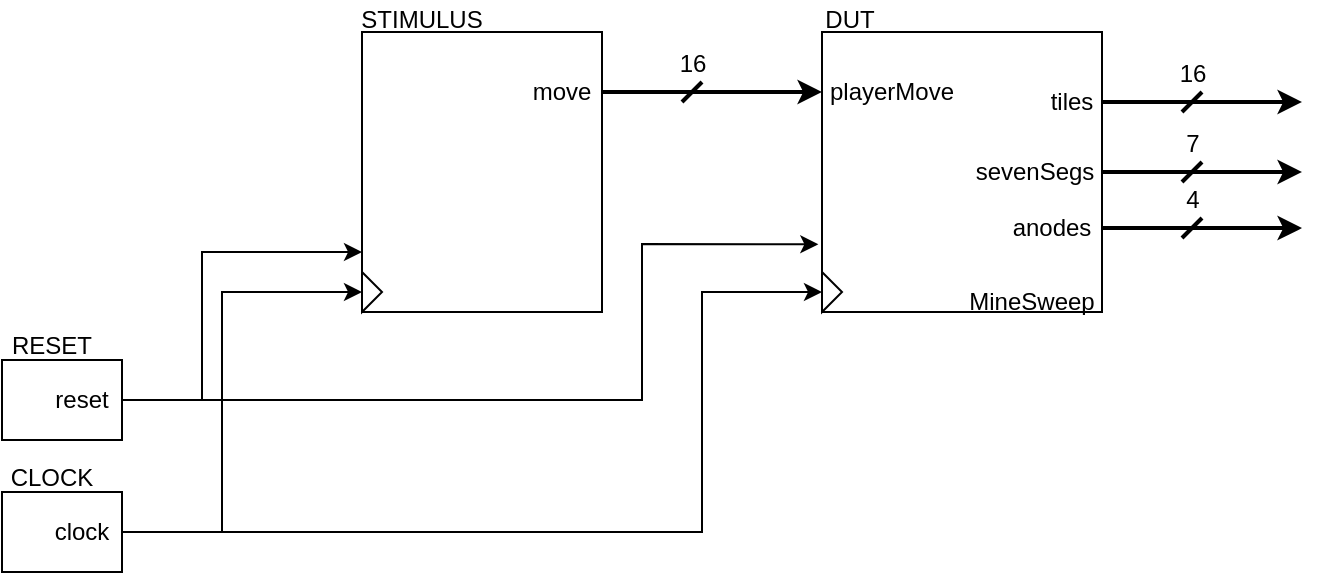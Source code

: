 <mxfile>
    <diagram id="NEm1ySskwOPiRhlZ9esV" name="Page-1">
        <mxGraphModel dx="749" dy="537" grid="1" gridSize="10" guides="1" tooltips="1" connect="1" arrows="1" fold="1" page="1" pageScale="1" pageWidth="1169" pageHeight="827" math="0" shadow="0">
            <root>
                <mxCell id="0"/>
                <mxCell id="1" parent="0"/>
                <mxCell id="2" value="" style="externalPins=0;recursiveResize=0;shadow=0;dashed=0;align=center;html=1;strokeWidth=1;shape=mxgraph.rtl.abstract.entity;container=1;collapsible=0;kind=sequential;drawPins=0;left=3;right=2;bottom=0;top=0;" parent="1" vertex="1">
                    <mxGeometry x="670" y="287" width="140" height="140" as="geometry"/>
                </mxCell>
                <mxCell id="11" value="playerMove" style="text;html=1;strokeColor=none;fillColor=none;align=center;verticalAlign=middle;whiteSpace=wrap;rounded=0;" parent="2" vertex="1">
                    <mxGeometry y="20" width="70" height="20" as="geometry"/>
                </mxCell>
                <mxCell id="15" value="" style="triangle;whiteSpace=wrap;html=1;" parent="2" vertex="1">
                    <mxGeometry y="120" width="10" height="20" as="geometry"/>
                </mxCell>
                <mxCell id="24" value="tiles" style="text;html=1;strokeColor=none;fillColor=none;align=center;verticalAlign=middle;whiteSpace=wrap;rounded=0;" parent="2" vertex="1">
                    <mxGeometry x="110" y="30" width="30" height="10" as="geometry"/>
                </mxCell>
                <mxCell id="35" value="DUT" style="text;html=1;strokeColor=none;fillColor=none;align=center;verticalAlign=middle;whiteSpace=wrap;rounded=0;strokeWidth=2;" parent="2" vertex="1">
                    <mxGeometry x="-6" y="-16" width="40" height="20" as="geometry"/>
                </mxCell>
                <mxCell id="36" value="MineSweep" style="text;html=1;strokeColor=none;fillColor=none;align=center;verticalAlign=middle;whiteSpace=wrap;rounded=0;strokeWidth=2;" parent="2" vertex="1">
                    <mxGeometry x="70" y="130" width="70" height="10" as="geometry"/>
                </mxCell>
                <mxCell id="39" value="sevenSegs" style="text;html=1;align=center;verticalAlign=middle;resizable=0;points=[];autosize=1;strokeColor=none;fillColor=none;" vertex="1" parent="2">
                    <mxGeometry x="66" y="55" width="80" height="30" as="geometry"/>
                </mxCell>
                <mxCell id="42" value="anodes" style="text;html=1;strokeColor=none;fillColor=none;align=center;verticalAlign=middle;whiteSpace=wrap;rounded=0;" vertex="1" parent="2">
                    <mxGeometry x="90" y="93" width="50" height="10" as="geometry"/>
                </mxCell>
                <mxCell id="3" value="" style="externalPins=0;recursiveResize=0;shadow=0;dashed=0;align=center;html=1;strokeWidth=1;shape=mxgraph.rtl.abstract.entity;container=1;collapsible=0;kind=sequential;drawPins=0;left=3;right=2;bottom=0;top=0;" parent="1" vertex="1">
                    <mxGeometry x="440" y="287" width="120" height="140" as="geometry"/>
                </mxCell>
                <mxCell id="14" value="" style="triangle;whiteSpace=wrap;html=1;" parent="3" vertex="1">
                    <mxGeometry y="120" width="10" height="20" as="geometry"/>
                </mxCell>
                <mxCell id="38" value="move" style="text;html=1;strokeColor=none;fillColor=none;align=center;verticalAlign=middle;whiteSpace=wrap;rounded=0;strokeWidth=2;" parent="3" vertex="1">
                    <mxGeometry x="80" y="26" width="40" height="8" as="geometry"/>
                </mxCell>
                <mxCell id="19" style="edgeStyle=none;rounded=0;html=1;exitX=0;exitY=0;exitDx=60;exitDy=20;exitPerimeter=0;entryX=0;entryY=0.786;entryDx=0;entryDy=0;entryPerimeter=0;" parent="1" source="4" target="3" edge="1">
                    <mxGeometry relative="1" as="geometry">
                        <Array as="points">
                            <mxPoint x="360" y="471"/>
                            <mxPoint x="360" y="397"/>
                        </Array>
                    </mxGeometry>
                </mxCell>
                <mxCell id="20" style="edgeStyle=none;rounded=0;html=1;exitX=0;exitY=0;exitDx=60;exitDy=20;exitPerimeter=0;entryX=-0.013;entryY=0.758;entryDx=0;entryDy=0;entryPerimeter=0;" parent="1" source="4" target="2" edge="1">
                    <mxGeometry relative="1" as="geometry">
                        <Array as="points">
                            <mxPoint x="580" y="471"/>
                            <mxPoint x="580" y="393"/>
                        </Array>
                    </mxGeometry>
                </mxCell>
                <mxCell id="4" value="" style="externalPins=0;recursiveResize=0;shadow=0;dashed=0;align=center;html=1;strokeWidth=1;shape=mxgraph.rtl.abstract.entity;container=1;collapsible=0;kind=sequential;drawPins=0;left=3;right=2;bottom=0;top=0;" parent="1" vertex="1">
                    <mxGeometry x="260" y="451" width="60" height="40" as="geometry"/>
                </mxCell>
                <mxCell id="21" value="reset" style="text;html=1;strokeColor=none;fillColor=none;align=center;verticalAlign=middle;whiteSpace=wrap;rounded=0;" parent="4" vertex="1">
                    <mxGeometry x="20" y="15" width="40" height="10" as="geometry"/>
                </mxCell>
                <mxCell id="16" style="edgeStyle=none;html=1;exitX=0;exitY=0;exitDx=60;exitDy=20;exitPerimeter=0;entryX=0;entryY=0.5;entryDx=0;entryDy=0;rounded=0;" parent="1" source="6" target="14" edge="1">
                    <mxGeometry relative="1" as="geometry">
                        <Array as="points">
                            <mxPoint x="370" y="537"/>
                            <mxPoint x="370" y="417"/>
                        </Array>
                    </mxGeometry>
                </mxCell>
                <mxCell id="17" style="edgeStyle=none;html=1;exitX=0;exitY=0;exitDx=60;exitDy=20;exitPerimeter=0;entryX=0;entryY=0.5;entryDx=0;entryDy=0;rounded=0;" parent="1" source="6" target="15" edge="1">
                    <mxGeometry relative="1" as="geometry">
                        <Array as="points">
                            <mxPoint x="610" y="537"/>
                            <mxPoint x="610" y="417"/>
                        </Array>
                    </mxGeometry>
                </mxCell>
                <mxCell id="6" value="" style="externalPins=0;recursiveResize=0;shadow=0;dashed=0;align=center;html=1;strokeWidth=1;shape=mxgraph.rtl.abstract.entity;container=1;collapsible=0;kind=sequential;drawPins=0;left=3;right=2;bottom=0;top=0;" parent="1" vertex="1">
                    <mxGeometry x="260" y="517" width="60" height="40" as="geometry"/>
                </mxCell>
                <mxCell id="22" value="clock" style="text;html=1;strokeColor=none;fillColor=none;align=center;verticalAlign=middle;whiteSpace=wrap;rounded=0;" parent="6" vertex="1">
                    <mxGeometry x="20" y="15" width="40" height="10" as="geometry"/>
                </mxCell>
                <mxCell id="7" value="" style="endArrow=classic;html=1;entryX=0;entryY=0.5;entryDx=0;entryDy=0;strokeWidth=2;" parent="1" target="11" edge="1">
                    <mxGeometry width="50" height="50" relative="1" as="geometry">
                        <mxPoint x="560" y="317" as="sourcePoint"/>
                        <mxPoint x="710" y="377" as="targetPoint"/>
                    </mxGeometry>
                </mxCell>
                <mxCell id="12" value="CLOCK" style="text;html=1;strokeColor=none;fillColor=none;align=center;verticalAlign=middle;whiteSpace=wrap;rounded=0;" parent="1" vertex="1">
                    <mxGeometry x="260" y="495" width="50" height="30" as="geometry"/>
                </mxCell>
                <mxCell id="18" value="RESET" style="text;html=1;strokeColor=none;fillColor=none;align=center;verticalAlign=middle;whiteSpace=wrap;rounded=0;" parent="1" vertex="1">
                    <mxGeometry x="260" y="434" width="50" height="20" as="geometry"/>
                </mxCell>
                <mxCell id="26" value="" style="endArrow=classic;html=1;rounded=0;exitX=1;exitY=0.5;exitDx=0;exitDy=0;strokeWidth=2;" parent="1" source="24" edge="1">
                    <mxGeometry width="50" height="50" relative="1" as="geometry">
                        <mxPoint x="830" y="377" as="sourcePoint"/>
                        <mxPoint x="910" y="322" as="targetPoint"/>
                    </mxGeometry>
                </mxCell>
                <mxCell id="30" value="16" style="verticalLabelPosition=top;shadow=0;dashed=0;align=center;html=1;verticalAlign=bottom;shape=mxgraph.electrical.transmission.bus_width;pointerEvents=1;strokeWidth=2;labelPosition=center;" parent="1" vertex="1">
                    <mxGeometry x="600" y="312" width="10" height="10" as="geometry"/>
                </mxCell>
                <mxCell id="32" value="16" style="verticalLabelPosition=top;shadow=0;dashed=0;align=center;html=1;verticalAlign=bottom;shape=mxgraph.electrical.transmission.bus_width;pointerEvents=1;strokeWidth=2;labelPosition=center;" parent="1" vertex="1">
                    <mxGeometry x="850" y="317" width="10" height="10" as="geometry"/>
                </mxCell>
                <mxCell id="37" value="STIMULUS" style="text;html=1;strokeColor=none;fillColor=none;align=center;verticalAlign=middle;whiteSpace=wrap;rounded=0;strokeWidth=2;" parent="1" vertex="1">
                    <mxGeometry x="440" y="276" width="60" height="10" as="geometry"/>
                </mxCell>
                <mxCell id="40" style="edgeStyle=none;html=1;strokeWidth=2;" edge="1" parent="1">
                    <mxGeometry relative="1" as="geometry">
                        <mxPoint x="910" y="357" as="targetPoint"/>
                        <mxPoint x="810" y="357" as="sourcePoint"/>
                    </mxGeometry>
                </mxCell>
                <mxCell id="41" value="7" style="verticalLabelPosition=top;shadow=0;dashed=0;align=center;html=1;verticalAlign=bottom;shape=mxgraph.electrical.transmission.bus_width;pointerEvents=1;strokeWidth=2;labelPosition=center;" vertex="1" parent="1">
                    <mxGeometry x="850" y="352" width="10" height="10" as="geometry"/>
                </mxCell>
                <mxCell id="43" style="edgeStyle=none;html=1;exitX=1;exitY=0.5;exitDx=0;exitDy=0;strokeWidth=2;" edge="1" parent="1" source="42">
                    <mxGeometry relative="1" as="geometry">
                        <mxPoint x="910" y="385.047" as="targetPoint"/>
                    </mxGeometry>
                </mxCell>
                <mxCell id="44" value="4" style="verticalLabelPosition=top;shadow=0;dashed=0;align=center;html=1;verticalAlign=bottom;shape=mxgraph.electrical.transmission.bus_width;pointerEvents=1;strokeWidth=2;labelPosition=center;" vertex="1" parent="1">
                    <mxGeometry x="850" y="380" width="10" height="10" as="geometry"/>
                </mxCell>
            </root>
        </mxGraphModel>
    </diagram>
</mxfile>